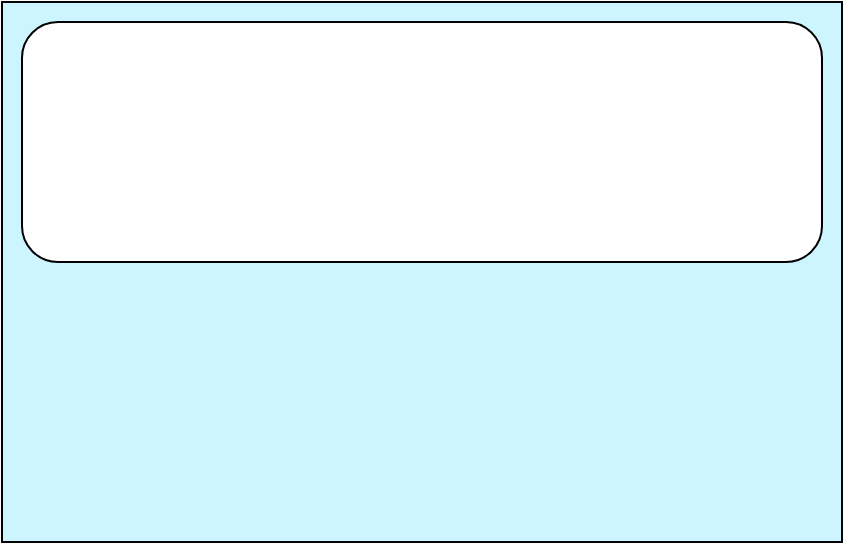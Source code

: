 <mxfile version="17.5.0" type="device"><diagram id="_LvQi8ALibd7ulwg5NBl" name="Page-1"><mxGraphModel dx="946" dy="557" grid="1" gridSize="10" guides="1" tooltips="1" connect="1" arrows="1" fold="1" page="1" pageScale="1" pageWidth="850" pageHeight="1100" math="0" shadow="0"><root><mxCell id="0"/><mxCell id="1" parent="0"/><mxCell id="v7yjUIGt3XH2-ON-otHZ-7" value="" style="rounded=0;whiteSpace=wrap;html=1;fillColor=#CCF5FF;" vertex="1" parent="1"><mxGeometry x="200" y="180" width="420" height="270" as="geometry"/></mxCell><mxCell id="v7yjUIGt3XH2-ON-otHZ-9" value="" style="rounded=1;whiteSpace=wrap;html=1;fillColor=#FFFFFF;" vertex="1" parent="1"><mxGeometry x="210" y="190" width="400" height="120" as="geometry"/></mxCell></root></mxGraphModel></diagram></mxfile>